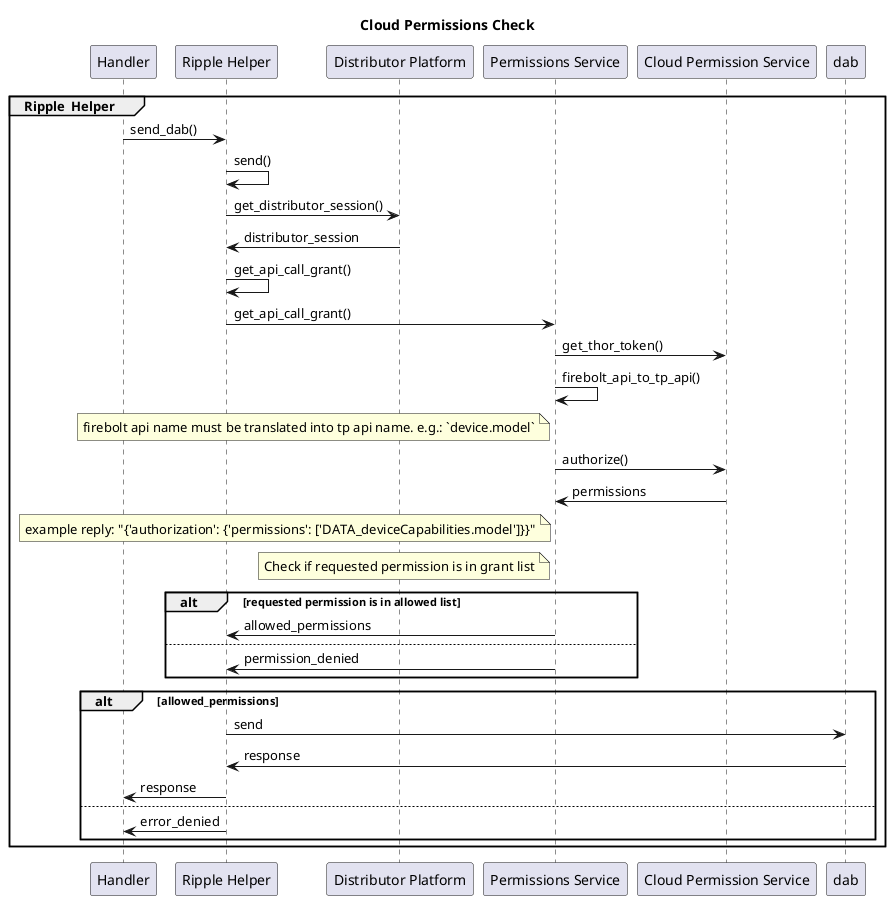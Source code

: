 @startuml "Cloud Permissions Check"

title "Cloud Permissions Check"
participant handler as "Handler"
participant ripple_helper as "Ripple Helper"
participant dpab as "Distributor Platform"
participant permission_service as "Permissions Service"
participant thor_permission_service as "Cloud Permission Service"
group Ripple  Helper
  handler -> ripple_helper: send_dab()
  ripple_helper -> ripple_helper: send()
  ripple_helper -> dpab : get_distributor_session()
  dpab -> ripple_helper: distributor_session
  ripple_helper -> ripple_helper: get_api_call_grant()
  ripple_helper -> permission_service: get_api_call_grant()
  permission_service -> thor_permission_service : get_thor_token()
  permission_service -> permission_service: firebolt_api_to_tp_api()
  note left of permission_service: firebolt api name must be translated into tp api name. e.g.: `device.model`
  permission_service -> thor_permission_service : authorize()

  thor_permission_service -> permission_service: permissions
  note left of permission_service: example reply: "{'authorization': {'permissions': ['DATA_deviceCapabilities.model']}}"

  note left of permission_service: Check if requested permission is in grant list
  alt requested permission is in allowed list
    permission_service -> ripple_helper: allowed_permissions
  else 
    permission_service -> ripple_helper: permission_denied
  end
    alt allowed_permissions
    ripple_helper -> dab: send
    dab -> ripple_helper: response
    ripple_helper -> handler : response
  else
    ripple_helper -> handler: error_denied
  end


end 

@enduml
